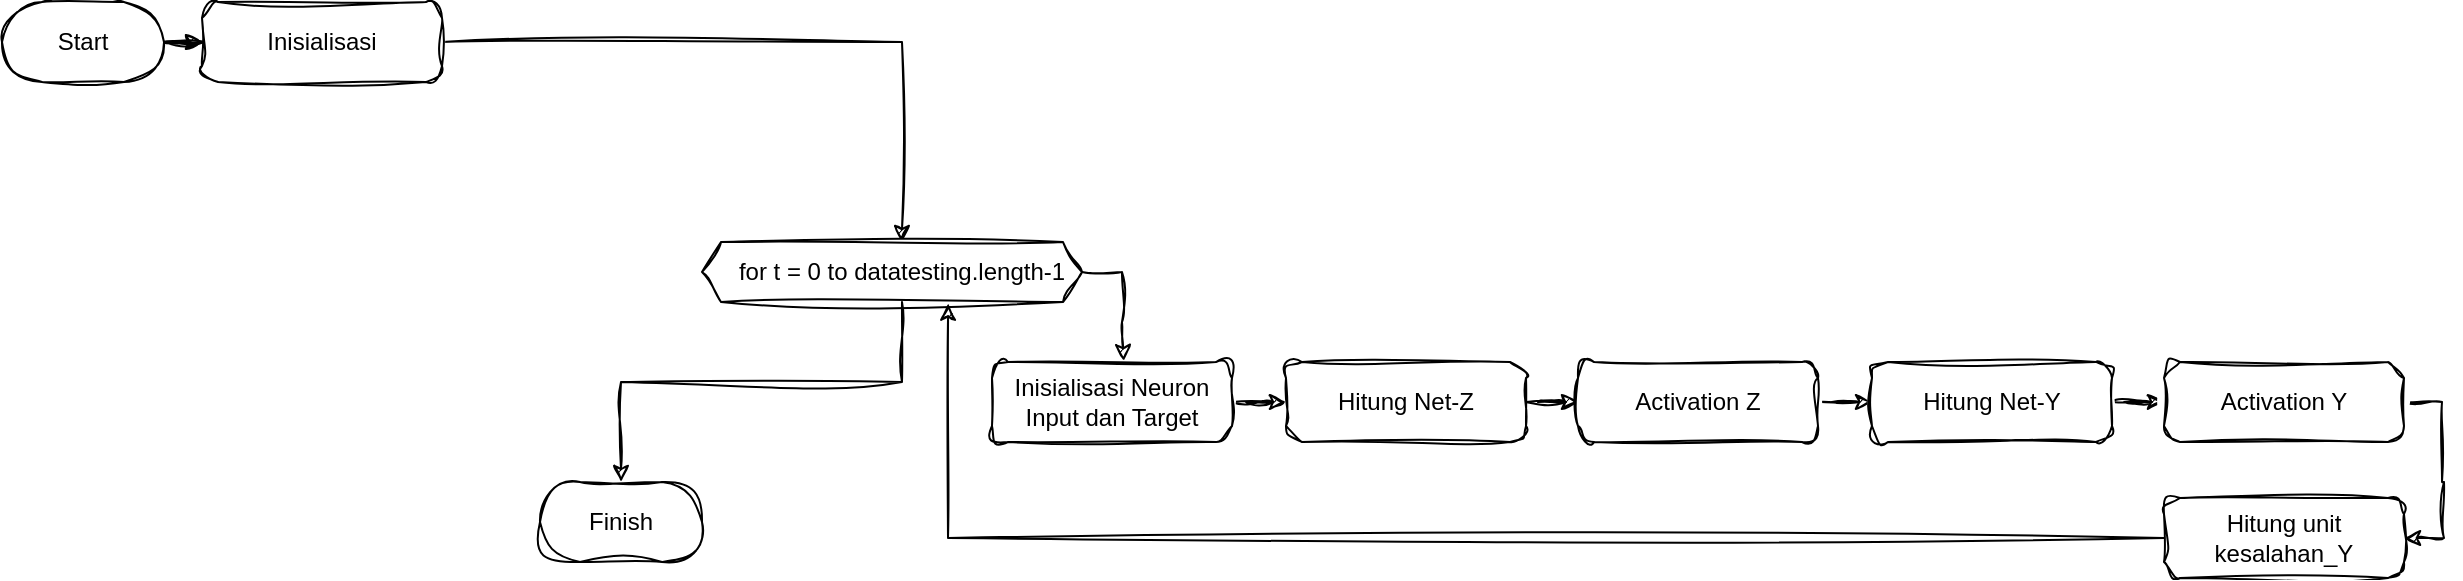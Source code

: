 <mxfile version="23.1.5" type="device">
  <diagram name="Halaman-1" id="Z3r5V_3n4lGPi-JphTzs">
    <mxGraphModel dx="1687" dy="908" grid="1" gridSize="10" guides="1" tooltips="1" connect="1" arrows="1" fold="1" page="1" pageScale="1" pageWidth="827" pageHeight="1169" math="0" shadow="0">
      <root>
        <mxCell id="0" />
        <mxCell id="1" parent="0" />
        <mxCell id="1sj6HxGjkj4vQl8IHPyI-56" style="edgeStyle=orthogonalEdgeStyle;rounded=0;sketch=1;hachureGap=4;jiggle=2;curveFitting=1;orthogonalLoop=1;jettySize=auto;html=1;entryX=0.5;entryY=0;entryDx=0;entryDy=0;" edge="1" parent="1" source="1sj6HxGjkj4vQl8IHPyI-6" target="1sj6HxGjkj4vQl8IHPyI-14">
          <mxGeometry relative="1" as="geometry" />
        </mxCell>
        <mxCell id="1sj6HxGjkj4vQl8IHPyI-6" value="Inisialisasi" style="rounded=1;whiteSpace=wrap;html=1;arcSize=20;sketch=1;curveFitting=1;jiggle=2;labelBackgroundColor=none;" vertex="1" parent="1">
          <mxGeometry x="140" y="40" width="120" height="40" as="geometry" />
        </mxCell>
        <mxCell id="1sj6HxGjkj4vQl8IHPyI-16" value="" style="group;sketch=1;curveFitting=1;jiggle=2;labelBackgroundColor=none;" vertex="1" connectable="0" parent="1">
          <mxGeometry x="390" y="160" width="190" height="30" as="geometry" />
        </mxCell>
        <mxCell id="1sj6HxGjkj4vQl8IHPyI-13" value="" style="verticalLabelPosition=bottom;verticalAlign=top;html=1;shape=hexagon;perimeter=hexagonPerimeter2;arcSize=6;size=0.05;container=0;flipH=1;sketch=1;curveFitting=1;jiggle=2;labelBackgroundColor=none;" vertex="1" parent="1sj6HxGjkj4vQl8IHPyI-16">
          <mxGeometry width="190" height="30" as="geometry" />
        </mxCell>
        <mxCell id="1sj6HxGjkj4vQl8IHPyI-14" value="for t = 0 to datatesting.length-1" style="text;html=1;align=center;verticalAlign=middle;whiteSpace=wrap;rounded=0;container=0;flipH=1;sketch=1;curveFitting=1;jiggle=2;labelBackgroundColor=none;" vertex="1" parent="1sj6HxGjkj4vQl8IHPyI-16">
          <mxGeometry x="10" width="180" height="30" as="geometry" />
        </mxCell>
        <mxCell id="1sj6HxGjkj4vQl8IHPyI-30" style="edgeStyle=orthogonalEdgeStyle;rounded=0;orthogonalLoop=1;jettySize=auto;html=1;sketch=1;curveFitting=1;jiggle=2;labelBackgroundColor=none;fontColor=default;" edge="1" parent="1" source="1sj6HxGjkj4vQl8IHPyI-17" target="1sj6HxGjkj4vQl8IHPyI-18">
          <mxGeometry relative="1" as="geometry" />
        </mxCell>
        <mxCell id="1sj6HxGjkj4vQl8IHPyI-17" value="Inisialisasi Neuron Input dan Target" style="rounded=1;whiteSpace=wrap;html=1;arcSize=20;sketch=1;curveFitting=1;jiggle=2;labelBackgroundColor=none;" vertex="1" parent="1">
          <mxGeometry x="535" y="220" width="120" height="40" as="geometry" />
        </mxCell>
        <mxCell id="1sj6HxGjkj4vQl8IHPyI-31" style="edgeStyle=orthogonalEdgeStyle;rounded=0;orthogonalLoop=1;jettySize=auto;html=1;sketch=1;curveFitting=1;jiggle=2;labelBackgroundColor=none;fontColor=default;" edge="1" parent="1" source="1sj6HxGjkj4vQl8IHPyI-18" target="1sj6HxGjkj4vQl8IHPyI-19">
          <mxGeometry relative="1" as="geometry" />
        </mxCell>
        <mxCell id="1sj6HxGjkj4vQl8IHPyI-18" value="Hitung Net-Z" style="rounded=1;whiteSpace=wrap;html=1;arcSize=20;sketch=1;curveFitting=1;jiggle=2;labelBackgroundColor=none;" vertex="1" parent="1">
          <mxGeometry x="682" y="220" width="120" height="40" as="geometry" />
        </mxCell>
        <mxCell id="1sj6HxGjkj4vQl8IHPyI-32" style="edgeStyle=orthogonalEdgeStyle;rounded=0;orthogonalLoop=1;jettySize=auto;html=1;entryX=0;entryY=0.5;entryDx=0;entryDy=0;sketch=1;curveFitting=1;jiggle=2;labelBackgroundColor=none;fontColor=default;" edge="1" parent="1" source="1sj6HxGjkj4vQl8IHPyI-19" target="1sj6HxGjkj4vQl8IHPyI-20">
          <mxGeometry relative="1" as="geometry" />
        </mxCell>
        <mxCell id="1sj6HxGjkj4vQl8IHPyI-19" value="Activation Z" style="rounded=1;whiteSpace=wrap;html=1;arcSize=20;sketch=1;curveFitting=1;jiggle=2;labelBackgroundColor=none;" vertex="1" parent="1">
          <mxGeometry x="828" y="220" width="120" height="40" as="geometry" />
        </mxCell>
        <mxCell id="1sj6HxGjkj4vQl8IHPyI-33" style="edgeStyle=orthogonalEdgeStyle;rounded=0;orthogonalLoop=1;jettySize=auto;html=1;sketch=1;curveFitting=1;jiggle=2;labelBackgroundColor=none;fontColor=default;" edge="1" parent="1" source="1sj6HxGjkj4vQl8IHPyI-20" target="1sj6HxGjkj4vQl8IHPyI-21">
          <mxGeometry relative="1" as="geometry" />
        </mxCell>
        <mxCell id="1sj6HxGjkj4vQl8IHPyI-20" value="Hitung Net-Y" style="rounded=1;whiteSpace=wrap;html=1;arcSize=20;sketch=1;curveFitting=1;jiggle=2;labelBackgroundColor=none;" vertex="1" parent="1">
          <mxGeometry x="975" y="220" width="120" height="40" as="geometry" />
        </mxCell>
        <mxCell id="1sj6HxGjkj4vQl8IHPyI-34" style="edgeStyle=orthogonalEdgeStyle;rounded=0;orthogonalLoop=1;jettySize=auto;html=1;entryX=1;entryY=0.5;entryDx=0;entryDy=0;sketch=1;curveFitting=1;jiggle=2;labelBackgroundColor=none;fontColor=default;" edge="1" parent="1" source="1sj6HxGjkj4vQl8IHPyI-21" target="1sj6HxGjkj4vQl8IHPyI-22">
          <mxGeometry relative="1" as="geometry">
            <Array as="points">
              <mxPoint x="1260" y="240" />
              <mxPoint x="1260" y="280" />
              <mxPoint x="1261" y="280" />
              <mxPoint x="1261" y="308" />
            </Array>
          </mxGeometry>
        </mxCell>
        <mxCell id="1sj6HxGjkj4vQl8IHPyI-21" value="Activation Y" style="rounded=1;whiteSpace=wrap;html=1;arcSize=20;sketch=1;curveFitting=1;jiggle=2;labelBackgroundColor=none;" vertex="1" parent="1">
          <mxGeometry x="1121" y="220" width="120" height="40" as="geometry" />
        </mxCell>
        <mxCell id="1sj6HxGjkj4vQl8IHPyI-22" value="Hitung unit kesalahan_Y" style="rounded=1;whiteSpace=wrap;html=1;arcSize=20;sketch=1;curveFitting=1;jiggle=2;labelBackgroundColor=none;" vertex="1" parent="1">
          <mxGeometry x="1121" y="288" width="120" height="40" as="geometry" />
        </mxCell>
        <mxCell id="1sj6HxGjkj4vQl8IHPyI-29" style="edgeStyle=orthogonalEdgeStyle;rounded=0;orthogonalLoop=1;jettySize=auto;html=1;entryX=0.549;entryY=-0.012;entryDx=0;entryDy=0;entryPerimeter=0;sketch=1;curveFitting=1;jiggle=2;labelBackgroundColor=none;fontColor=default;" edge="1" parent="1" source="1sj6HxGjkj4vQl8IHPyI-14" target="1sj6HxGjkj4vQl8IHPyI-17">
          <mxGeometry relative="1" as="geometry">
            <Array as="points">
              <mxPoint x="600" y="175" />
              <mxPoint x="600" y="200" />
              <mxPoint x="601" y="200" />
            </Array>
          </mxGeometry>
        </mxCell>
        <mxCell id="1sj6HxGjkj4vQl8IHPyI-48" style="edgeStyle=orthogonalEdgeStyle;rounded=0;orthogonalLoop=1;jettySize=auto;html=1;sketch=1;curveFitting=1;jiggle=2;labelBackgroundColor=none;fontColor=default;" edge="1" parent="1" source="1sj6HxGjkj4vQl8IHPyI-47" target="1sj6HxGjkj4vQl8IHPyI-6">
          <mxGeometry relative="1" as="geometry" />
        </mxCell>
        <mxCell id="1sj6HxGjkj4vQl8IHPyI-47" value="Start" style="rounded=1;whiteSpace=wrap;html=1;arcSize=50;sketch=1;curveFitting=1;jiggle=2;labelBackgroundColor=none;" vertex="1" parent="1">
          <mxGeometry x="40" y="40" width="81" height="40" as="geometry" />
        </mxCell>
        <mxCell id="1sj6HxGjkj4vQl8IHPyI-51" value="Finish" style="rounded=1;whiteSpace=wrap;html=1;arcSize=50;sketch=1;curveFitting=1;jiggle=2;labelBackgroundColor=none;" vertex="1" parent="1">
          <mxGeometry x="309" y="280" width="81" height="40" as="geometry" />
        </mxCell>
        <mxCell id="1sj6HxGjkj4vQl8IHPyI-53" style="edgeStyle=orthogonalEdgeStyle;rounded=0;sketch=1;hachureGap=4;jiggle=2;curveFitting=1;orthogonalLoop=1;jettySize=auto;html=1;entryX=0.372;entryY=1.027;entryDx=0;entryDy=0;entryPerimeter=0;" edge="1" parent="1" source="1sj6HxGjkj4vQl8IHPyI-22" target="1sj6HxGjkj4vQl8IHPyI-14">
          <mxGeometry relative="1" as="geometry" />
        </mxCell>
        <mxCell id="1sj6HxGjkj4vQl8IHPyI-55" style="edgeStyle=orthogonalEdgeStyle;rounded=0;sketch=1;hachureGap=4;jiggle=2;curveFitting=1;orthogonalLoop=1;jettySize=auto;html=1;entryX=0.5;entryY=0;entryDx=0;entryDy=0;" edge="1" parent="1" source="1sj6HxGjkj4vQl8IHPyI-14" target="1sj6HxGjkj4vQl8IHPyI-51">
          <mxGeometry relative="1" as="geometry">
            <Array as="points">
              <mxPoint x="490" y="230" />
              <mxPoint x="349" y="230" />
            </Array>
          </mxGeometry>
        </mxCell>
      </root>
    </mxGraphModel>
  </diagram>
</mxfile>
